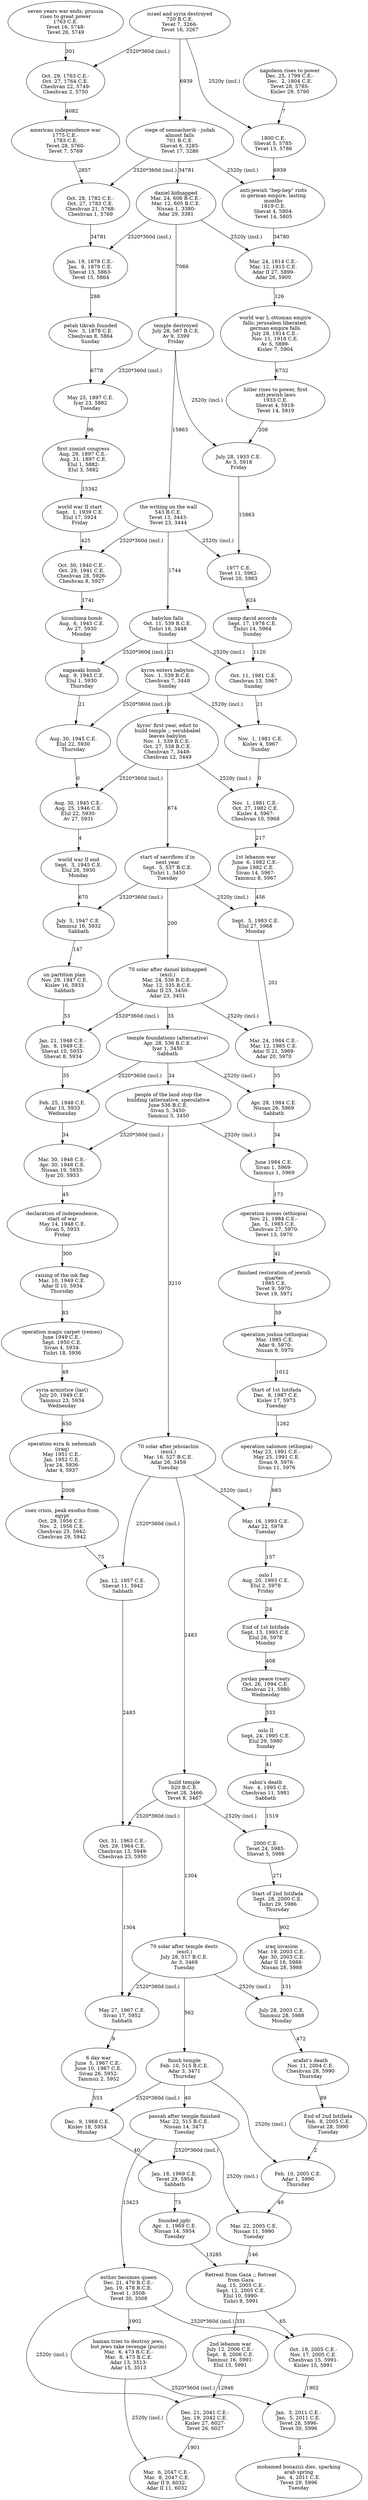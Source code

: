 digraph G {
u1[label="israel and syria destroyed\n720 B.C.E.\nTevet 7, 3266-\nTevet 16, 3267"];
u2[label="siege of sennacherib - judah\nalmost falls\n701 B.C.E.\nShevat 6, 3285-\nTevet 17, 3286"];
u3[label="daniel kidnapped\nMar. 24, 606 B.C.E.-\nMar. 12, 605 B.C.E.\nNissan 1, 3380-\nAdar 29, 3381"];
u4[label="temple destroyed\nJuly 28, 587 B.C.E.\nAv 9, 3399\nFriday"];
u5[label="the writing on the wall\n543 B.C.E.\nTevet 13, 3443-\nTevet 23, 3444"];
u6[label="babylon falls\nOct. 11, 539 B.C.E.\nTishri 16, 3448\nSunday"];
u7[label="kyros enters babylon\nNov.  1, 539 B.C.E.\nCheshvan 7, 3448\nSunday"];
u8[label="kyros' first year, edict to\nbuild temple ;; serubbabel\nleaves babylon\nNov.  1, 539 B.C.E.-\nOct. 27, 538 B.C.E.\nCheshvan 7, 3448-\nCheshvan 12, 3449"];
u10[label="start of sacrifices if in\nnext year\nSept.  5, 537 B.C.E.\nTishri 1, 3450\nTuesday"];
u11[label="70 solar after daniel kidnapped\n(excl.)\nMar. 24, 536 B.C.E.-\nMar. 12, 535 B.C.E.\nAdar II 25, 3450-\nAdar 23, 3451"];
u12[label="temple foundations (alternative)\nApr. 28, 536 B.C.E.\nIyar 1, 3450\nSabbath"];
u13[label="people of the land stop the\nbuilding (alternative, speculative\nJune 536 B.C.E.\nSivan 5, 3450-\nTammuz 5, 3450"];
u14[label="70 solar after jehoiachin\n(excl.)\nMar. 16, 527 B.C.E.\nAdar 26, 3459\nTuesday"];
u15[label="build temple\n520 B.C.E.\nTevet 28, 3466-\nTevet 8, 3467"];
u16[label="70 solar after temple destr.\n(excl.)\nJuly 28, 517 B.C.E.\nAv 3, 3469\nTuesday"];
u17[label="finish temple\nFeb. 10, 515 B.C.E.\nAdar 3, 3471\nThursday"];
u18[label="passah after temple finished\nMar. 22, 515 B.C.E.\nNissan 14, 3471\nTuesday"];
u19[label="esther becomes queen\nDec. 21, 479 B.C.E.-\nJan. 19, 478 B.C.E.\nTevet 1, 3508-\nTevet 30, 3508"];
u20[label="haman tries to destroy jews,\nbut jews take revenge (purim)\nMar.  6, 473 B.C.E.-\nMar.  8, 473 B.C.E.\nAdar 13, 3513-\nAdar 15, 3513"];
u21[label="\nOct. 29, 1763 C.E.-\nOct. 27, 1764 C.E.\nCheshvan 22, 5749-\nCheshvan 2, 5750"];
u22[label="\nOct. 28, 1782 C.E.-\nOct. 27, 1783 C.E.\nCheshvan 21, 5768-\nCheshvan 1, 5769"];
u23[label="\nJan. 19, 1878 C.E.-\nJan.  8, 1879 C.E.\nShevat 15, 5863-\nTevet 15, 5864"];
u24[label="\nMay 25, 1897 C.E.\nIyar 23, 5882\nTuesday"];
u25[label="\nOct. 30, 1940 C.E.-\nOct. 29, 1941 C.E.\nCheshvan 28, 5926-\nCheshvan 8, 5927"];
u26[label="nagasaki bomb\nAug.  9, 1945 C.E.\nElul 1, 5930\nThursday"];
u27[label="\nAug. 30, 1945 C.E.\nElul 22, 5930\nThursday"];
u28[label="\nAug. 30, 1945 C.E.-\nAug. 25, 1946 C.E.\nElul 22, 5930-\nAv 27, 5931"];
u30[label="\nJuly  5, 1947 C.E.\nTammuz 16, 5932\nSabbath"];
u31[label="\nJan. 21, 1948 C.E.-\nJan.  8, 1949 C.E.\nShevat 10, 5933-\nShevat 8, 5934"];
u32[label="\nFeb. 25, 1948 C.E.\nAdar 15, 5933\nWednesday"];
u33[label="\nMar. 30, 1948 C.E.-\nApr. 30, 1948 C.E.\nNissan 19, 5933-\nIyar 20, 5933"];
u34[label="\nJan. 12, 1957 C.E.\nShevat 11, 5942\nSabbath"];
u35[label="\nOct. 31, 1963 C.E.-\nOct. 29, 1964 C.E.\nCheshvan 13, 5949-\nCheshvan 23, 5950"];
u36[label="\nMay 27, 1967 C.E.\nSivan 17, 5952\nSabbath"];
u37[label="\nDec.  9, 1968 C.E.\nKislev 18, 5954\nMonday"];
u38[label="\nJan. 18, 1969 C.E.\nTevet 29, 5954\nSabbath"];
u39[label="\nOct. 19, 2005 C.E.-\nNov. 17, 2005 C.E.\nCheshvan 15, 5991-\nKislev 15, 5991"];
u40[label="\nJan.  3, 2011 C.E.-\nJan.  5, 2011 C.E.\nTevet 28, 5996-\nTevet 30, 5996"];
u41[label="Retreat from Gaza ;; Retreat\nfrom Gaza\nAug. 15, 2005 C.E.-\nSept. 12, 2005 C.E.\nElul 10, 5990-\nTishri 8, 5991"];
u43[label="hiroshima bomb\nAug.  6, 1945 C.E.\nAv 27, 5930\nMonday"];
u44[label="world war II end\nSept.  3, 1945 C.E.\nElul 26, 5930\nMonday"];
u45[label="world war II start\nSept.  1, 1939 C.E.\nElul 17, 5924\nFriday"];
u46[label="suez crisis, peak exodus from\negypt\nOct. 29, 1956 C.E.-\nNov.  2, 1956 C.E.\nCheshvan 25, 5942-\nCheshvan 29, 5942"];
u47[label="operation magic carpet (yemen)\nJune 1949 C.E.-\nSept. 1950 C.E.\nSivan 4, 5934-\nTishri 18, 5936"];
u48[label="operation ezra & nehemiah\n(iraq)\nMay 1951 C.E.-\nJan. 1952 C.E.\nIyar 24, 5936-\nAdar 4, 5937"];
u49[label="mohamed bouazizi dies, sparking\narab spring\nJan.  4, 2011 C.E.\nTevet 29, 5996\nTuesday"];
u50[label="founded jqdc\nApr.  1, 1969 C.E.\nNissan 14, 5954\nTuesday"];
u51[label="6 day war\nJune  5, 1967 C.E.-\nJune 10, 1967 C.E.\nSivan 26, 5952-\nTammuz 2, 5952"];
u52[label="syria armistice (last)\nJuly 20, 1949 C.E.\nTammuz 23, 5934\nWednesday"];
u53[label="raising of the ink flag\nMar. 10, 1949 C.E.\nAdar II 10, 5934\nThursday"];
u54[label="declaration of independence,\nstart of war\nMay 14, 1948 C.E.\nSivan 5, 5933\nFriday"];
u55[label="un partition plan\nNov. 29, 1947 C.E.\nKislev 16, 5933\nSabbath"];
u56[label="first zionist congress\nAug. 29, 1897 C.E.-\nAug. 31, 1897 C.E.\nElul 1, 5882-\nElul 3, 5882"];
u57[label="petah tikvah founded\nNov.  3, 1878 C.E.\nCheshvan 8, 5864\nSunday"];
u58[label="american independence war\n1775 C.E.-\n1783 C.E.\nTevet 28, 5760-\nTevet 7, 5769"];
u59[label="seven years war ends; prussia\nrises to great power\n1763 C.E.\nTevet 16, 5748-\nTevet 26, 5749"];
u60[label="\n1800 C.E.\nShevat 5, 5785-\nTevet 15, 5786"];
u61[label="anti-jewish \"hep-hep\" riots\nin german empire, lasting\nmonths\n1819 C.E.\nShevat 4, 5804-\nTevet 14, 5805"];
u62[label="\nMar. 24, 1914 C.E.-\nMar. 12, 1915 C.E.\nAdar II 27, 5899-\nAdar 26, 5900"];
u63[label="\nJuly 28, 1933 C.E.\nAv 5, 5918\nFriday"];
u64[label="\n1977 C.E.\nTevet 11, 5962-\nTevet 20, 5963"];
u65[label="\nOct. 11, 1981 C.E.\nCheshvan 13, 5967\nSunday"];
u66[label="\nNov.  1, 1981 C.E.\nKislev 4, 5967\nSunday"];
u67[label="\nNov.  1, 1981 C.E.-\nOct. 27, 1982 C.E.\nKislev 4, 5967-\nCheshvan 10, 5968"];
u69[label="\nSept.  5, 1983 C.E.\nElul 27, 5968\nMonday"];
u70[label="\nMar. 24, 1984 C.E.-\nMar. 12, 1985 C.E.\nAdar II 21, 5969-\nAdar 20, 5970"];
u71[label="\nApr. 28, 1984 C.E.\nNissan 26, 5969\nSabbath"];
u72[label="\nJune 1984 C.E.\nSivan 1, 5969-\nTammuz 1, 5969"];
u73[label="\nMar. 16, 1993 C.E.\nAdar 22, 5978\nTuesday"];
u74[label="\n2000 C.E.\nTevet 24, 5985-\nShevat 5, 5986"];
u75[label="\nJuly 28, 2003 C.E.\nTammuz 28, 5988\nMonday"];
u76[label="\nFeb. 10, 2005 C.E.\nAdar 1, 5990\nThursday"];
u77[label="\nMar. 22, 2005 C.E.\nNissan 11, 5990\nTuesday"];
u78[label="\nDec. 21, 2041 C.E.-\nJan. 19, 2042 C.E.\nKislev 27, 6027-\nTevet 26, 6027"];
u79[label="\nMar.  6, 2047 C.E.-\nMar.  8, 2047 C.E.\nAdar II 9, 6032-\nAdar II 11, 6032"];
u81[label="operation salomon (ethiopia)\nMay 23, 1991 C.E.-\nMay 25, 1991 C.E.\nSivan 9, 5976-\nSivan 11, 5976"];
u82[label="operation joshua (ethiopia)\nMar. 1985 C.E.\nAdar 9, 5970-\nNissan 9, 5970"];
u83[label="operation moses (ethiopia)\nNov. 21, 1984 C.E.-\nJan.  5, 1985 C.E.\nCheshvan 27, 5970-\nTevet 13, 5970"];
u84[label="finished restoration of jewish\nquarter\n1985 C.E.\nTevet 9, 5970-\nTevet 19, 5971"];
u85[label="End of 2nd Intifada\nFeb.  8, 2005 C.E.\nShevat 28, 5990\nTuesday"];
u86[label="Start of 2nd Intifada\nSept. 28, 2000 C.E.\nTishri 29, 5986\nThursday"];
u87[label="End of 1st Intifada\nSept. 13, 1993 C.E.\nElul 26, 5978\nMonday"];
u88[label="Start of 1st Intifada\nDec.  8, 1987 C.E.\nKislev 17, 5973\nTuesday"];
u89[label="arafat's death\nNov. 11, 2004 C.E.\nCheshvan 28, 5990\nThursday"];
u90[label="rabin's death\nNov.  4, 1995 C.E.\nCheshvan 11, 5981\nSabbath"];
u91[label="oslo II\nSept. 24, 1995 C.E.\nElul 29, 5980\nSunday"];
u92[label="jordan peace treaty\nOct. 26, 1994 C.E.\nCheshvan 21, 5980\nWednesday"];
u93[label="oslo I\nAug. 20, 1993 C.E.\nElul 2, 5978\nFriday"];
u94[label="camp david accords\nSept. 17, 1978 C.E.\nTishri 14, 5964\nSunday"];
u95[label="hitler rises to power, first\nanti-jewish laws\n1933 C.E.\nShevat 4, 5918-\nTevet 14, 5919"];
u96[label="world war I; ottoman empire\nfalls; jerusalem liberated;\ngerman empire falls\nJuly 28, 1914 C.E.-\nNov. 11, 1918 C.E.\nAv 5, 5899-\nKislev 7, 5904"];
u97[label="2nd lebanon war\nJuly 12, 2006 C.E.-\nSept.  8, 2006 C.E.\nTammuz 16, 5991-\nElul 15, 5991"];
u98[label="1st lebanon war\nJune  6, 1982 C.E.-\nJune 1982 C.E.\nSivan 14, 5967-\nTammuz 8, 5967"];
u99[label="iraq invasion\nMar. 19, 2003 C.E.-\nApr. 30, 2003 C.E.\nAdar II 16, 5988-\nNissan 28, 5988"];
u101[label="napoleon rises to power\nDec. 25, 1799 C.E.-\nDec.  2, 1804 C.E.\nTevet 28, 5785-\nKislev 29, 5790"];
u1 -> u2[label="6939"];
u1 -> u21[label="2520*360d (incl.)"];
u1 -> u60[label="2520y (incl.)"];
u2 -> u3[label="34781"];
u2 -> u22[label="2520*360d (incl.)"];
u2 -> u61[label="2520y (incl.)"];
u3 -> u4[label="7066"];
u3 -> u23[label="2520*360d (incl.)"];
u3 -> u62[label="2520y (incl.)"];
u4 -> u5[label="15863"];
u4 -> u24[label="2520*360d (incl.)"];
u4 -> u63[label="2520y (incl.)"];
u5 -> u6[label="1744"];
u5 -> u25[label="2520*360d (incl.)"];
u5 -> u64[label="2520y (incl.)"];
u6 -> u7[label="21"];
u6 -> u26[label="2520*360d (incl.)"];
u6 -> u65[label="2520y (incl.)"];
u7 -> u8[label="0"];
u7 -> u27[label="2520*360d (incl.)"];
u7 -> u66[label="2520y (incl.)"];
u8 -> u10[label="674"];
u8 -> u28[label="2520*360d (incl.)"];
u8 -> u67[label="2520y (incl.)"];
u10 -> u11[label="200"];
u10 -> u30[label="2520*360d (incl.)"];
u10 -> u69[label="2520y (incl.)"];
u11 -> u12[label="35"];
u11 -> u31[label="2520*360d (incl.)"];
u11 -> u70[label="2520y (incl.)"];
u12 -> u13[label="34"];
u12 -> u32[label="2520*360d (incl.)"];
u12 -> u71[label="2520y (incl.)"];
u13 -> u14[label="3210"];
u13 -> u33[label="2520*360d (incl.)"];
u13 -> u72[label="2520y (incl.)"];
u14 -> u15[label="2483"];
u14 -> u34[label="2520*360d (incl.)"];
u14 -> u73[label="2520y (incl.)"];
u15 -> u16[label="1304"];
u15 -> u35[label="2520*360d (incl.)"];
u15 -> u74[label="2520y (incl.)"];
u16 -> u17[label="562"];
u16 -> u36[label="2520*360d (incl.)"];
u16 -> u75[label="2520y (incl.)"];
u17 -> u18[label="40"];
u17 -> u37[label="2520*360d (incl.)"];
u17 -> u76[label="2520y (incl.)"];
u18 -> u19[label="13423"];
u18 -> u38[label="2520*360d (incl.)"];
u18 -> u77[label="2520y (incl.)"];
u19 -> u20[label="1902"];
u19 -> u39[label="2520*360d (incl.)"];
u19 -> u78[label="2520y (incl.)"];
u20 -> u40[label="2520*360d (incl.)"];
u20 -> u79[label="2520y (incl.)"];
u21 -> u58[label="4082"];
u22 -> u23[label="34781"];
u23 -> u57[label="288"];
u24 -> u56[label="96"];
u25 -> u43[label="1741"];
u26 -> u27[label="21"];
u27 -> u28[label="0"];
u28 -> u44[label="4"];
u30 -> u55[label="147"];
u31 -> u32[label="35"];
u32 -> u33[label="34"];
u33 -> u54[label="45"];
u34 -> u35[label="2483"];
u35 -> u36[label="1304"];
u36 -> u51[label="9"];
u37 -> u38[label="40"];
u38 -> u50[label="73"];
u39 -> u40[label="1902"];
u40 -> u49[label="1"];
u41 -> u39[label="65"];
u41 -> u97[label="331"];
u43 -> u26[label="3"];
u44 -> u30[label="670"];
u45 -> u25[label="425"];
u46 -> u34[label="75"];
u47 -> u52[label="49"];
u48 -> u46[label="2008"];
u50 -> u41[label="13285"];
u51 -> u37[label="553"];
u52 -> u48[label="650"];
u53 -> u47[label="83"];
u54 -> u53[label="300"];
u55 -> u31[label="53"];
u56 -> u45[label="15342"];
u57 -> u24[label="6778"];
u58 -> u22[label="2857"];
u59 -> u21[label="301"];
u60 -> u61[label="6939"];
u61 -> u62[label="34780"];
u62 -> u96[label="126"];
u63 -> u64[label="15863"];
u64 -> u94[label="624"];
u65 -> u66[label="21"];
u66 -> u67[label="0"];
u67 -> u98[label="217"];
u69 -> u70[label="201"];
u70 -> u71[label="35"];
u71 -> u72[label="34"];
u72 -> u83[label="173"];
u73 -> u93[label="157"];
u74 -> u86[label="271"];
u75 -> u89[label="472"];
u76 -> u77[label="40"];
u77 -> u41[label="146"];
u78 -> u79[label="1901"];
u81 -> u73[label="663"];
u82 -> u88[label="1012"];
u83 -> u84[label="41"];
u84 -> u82[label="59"];
u85 -> u76[label="2"];
u86 -> u99[label="902"];
u87 -> u92[label="408"];
u88 -> u81[label="1262"];
u89 -> u85[label="89"];
u90 -> u74[label="1519"];
u91 -> u90[label="41"];
u92 -> u91[label="333"];
u93 -> u87[label="24"];
u94 -> u65[label="1120"];
u95 -> u63[label="208"];
u96 -> u95[label="6732"];
u97 -> u78[label="12946"];
u98 -> u69[label="456"];
u99 -> u75[label="131"];
u101 -> u60[label="7"];

}
